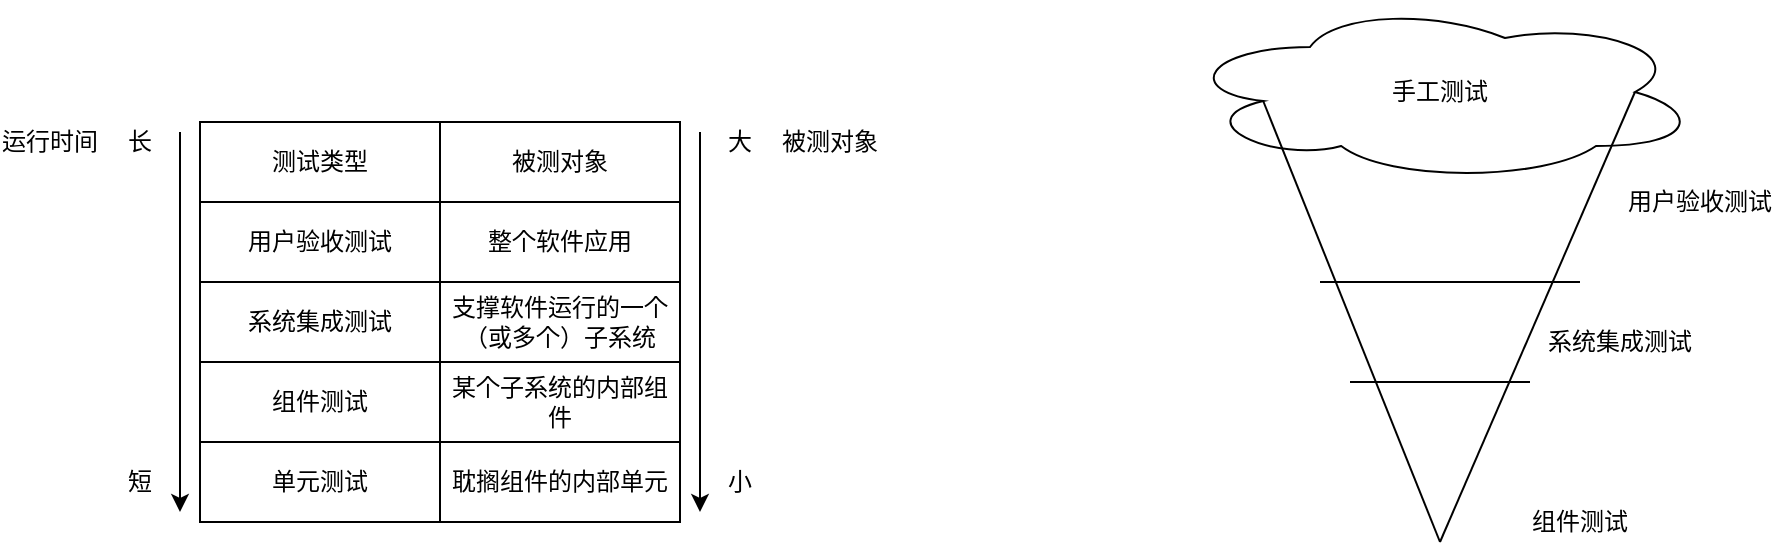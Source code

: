 <mxfile version="12.6.5" type="device"><diagram id="DmSc0aP_XH1zj6LxDaLG" name="Page-1"><mxGraphModel dx="1024" dy="592" grid="1" gridSize="10" guides="1" tooltips="1" connect="1" arrows="1" fold="1" page="1" pageScale="1" pageWidth="2339" pageHeight="3300" math="0" shadow="0"><root><mxCell id="0"/><mxCell id="1" parent="0"/><mxCell id="TMpzbZjoMbK3KCmLhVBY-4" value="测试类型" style="rounded=0;whiteSpace=wrap;html=1;" vertex="1" parent="1"><mxGeometry x="240" y="270" width="120" height="40" as="geometry"/></mxCell><mxCell id="TMpzbZjoMbK3KCmLhVBY-5" value="用户验收测试" style="rounded=0;whiteSpace=wrap;html=1;" vertex="1" parent="1"><mxGeometry x="240" y="310" width="120" height="40" as="geometry"/></mxCell><mxCell id="TMpzbZjoMbK3KCmLhVBY-6" value="系统集成测试" style="rounded=0;whiteSpace=wrap;html=1;" vertex="1" parent="1"><mxGeometry x="240" y="350" width="120" height="40" as="geometry"/></mxCell><mxCell id="TMpzbZjoMbK3KCmLhVBY-7" value="组件测试" style="rounded=0;whiteSpace=wrap;html=1;" vertex="1" parent="1"><mxGeometry x="240" y="390" width="120" height="40" as="geometry"/></mxCell><mxCell id="TMpzbZjoMbK3KCmLhVBY-8" value="单元测试" style="rounded=0;whiteSpace=wrap;html=1;" vertex="1" parent="1"><mxGeometry x="240" y="430" width="120" height="40" as="geometry"/></mxCell><mxCell id="TMpzbZjoMbK3KCmLhVBY-9" value="被测对象" style="rounded=0;whiteSpace=wrap;html=1;" vertex="1" parent="1"><mxGeometry x="360" y="270" width="120" height="40" as="geometry"/></mxCell><mxCell id="TMpzbZjoMbK3KCmLhVBY-10" value="整个软件应用" style="rounded=0;whiteSpace=wrap;html=1;" vertex="1" parent="1"><mxGeometry x="360" y="310" width="120" height="40" as="geometry"/></mxCell><mxCell id="TMpzbZjoMbK3KCmLhVBY-11" value="支撑软件运行的一个（或多个）子系统" style="rounded=0;whiteSpace=wrap;html=1;" vertex="1" parent="1"><mxGeometry x="360" y="350" width="120" height="40" as="geometry"/></mxCell><mxCell id="TMpzbZjoMbK3KCmLhVBY-12" value="某个子系统的内部组件" style="rounded=0;whiteSpace=wrap;html=1;" vertex="1" parent="1"><mxGeometry x="360" y="390" width="120" height="40" as="geometry"/></mxCell><mxCell id="TMpzbZjoMbK3KCmLhVBY-13" value="耽搁组件的内部单元" style="rounded=0;whiteSpace=wrap;html=1;" vertex="1" parent="1"><mxGeometry x="360" y="430" width="120" height="40" as="geometry"/></mxCell><mxCell id="TMpzbZjoMbK3KCmLhVBY-14" value="" style="endArrow=classic;html=1;" edge="1" parent="1"><mxGeometry width="50" height="50" relative="1" as="geometry"><mxPoint x="230" y="275" as="sourcePoint"/><mxPoint x="230" y="465" as="targetPoint"/></mxGeometry></mxCell><mxCell id="TMpzbZjoMbK3KCmLhVBY-15" value="" style="endArrow=classic;html=1;" edge="1" parent="1"><mxGeometry width="50" height="50" relative="1" as="geometry"><mxPoint x="490" y="275" as="sourcePoint"/><mxPoint x="490" y="465" as="targetPoint"/></mxGeometry></mxCell><mxCell id="TMpzbZjoMbK3KCmLhVBY-16" value="长" style="text;html=1;strokeColor=none;fillColor=none;align=center;verticalAlign=middle;whiteSpace=wrap;rounded=0;" vertex="1" parent="1"><mxGeometry x="190" y="270" width="40" height="20" as="geometry"/></mxCell><mxCell id="TMpzbZjoMbK3KCmLhVBY-17" value="短" style="text;html=1;strokeColor=none;fillColor=none;align=center;verticalAlign=middle;whiteSpace=wrap;rounded=0;" vertex="1" parent="1"><mxGeometry x="190" y="440" width="40" height="20" as="geometry"/></mxCell><mxCell id="TMpzbZjoMbK3KCmLhVBY-19" value="大" style="text;html=1;strokeColor=none;fillColor=none;align=center;verticalAlign=middle;whiteSpace=wrap;rounded=0;" vertex="1" parent="1"><mxGeometry x="490" y="270" width="40" height="20" as="geometry"/></mxCell><mxCell id="TMpzbZjoMbK3KCmLhVBY-20" value="小" style="text;html=1;strokeColor=none;fillColor=none;align=center;verticalAlign=middle;whiteSpace=wrap;rounded=0;" vertex="1" parent="1"><mxGeometry x="490" y="440" width="40" height="20" as="geometry"/></mxCell><mxCell id="TMpzbZjoMbK3KCmLhVBY-21" value="运行时间" style="text;html=1;strokeColor=none;fillColor=none;align=center;verticalAlign=middle;whiteSpace=wrap;rounded=0;" vertex="1" parent="1"><mxGeometry x="140" y="270" width="50" height="20" as="geometry"/></mxCell><mxCell id="TMpzbZjoMbK3KCmLhVBY-22" value="被测对象" style="text;html=1;strokeColor=none;fillColor=none;align=center;verticalAlign=middle;whiteSpace=wrap;rounded=0;" vertex="1" parent="1"><mxGeometry x="530" y="270" width="50" height="20" as="geometry"/></mxCell><mxCell id="TMpzbZjoMbK3KCmLhVBY-23" value="手工测试" style="ellipse;shape=cloud;whiteSpace=wrap;html=1;" vertex="1" parent="1"><mxGeometry x="730" y="210" width="260" height="90" as="geometry"/></mxCell><mxCell id="TMpzbZjoMbK3KCmLhVBY-24" value="" style="endArrow=none;html=1;entryX=0.16;entryY=0.55;entryDx=0;entryDy=0;entryPerimeter=0;" edge="1" parent="1" target="TMpzbZjoMbK3KCmLhVBY-23"><mxGeometry width="50" height="50" relative="1" as="geometry"><mxPoint x="860" y="480" as="sourcePoint"/><mxPoint x="770" y="260" as="targetPoint"/></mxGeometry></mxCell><mxCell id="TMpzbZjoMbK3KCmLhVBY-25" value="" style="endArrow=none;html=1;entryX=0.875;entryY=0.5;entryDx=0;entryDy=0;entryPerimeter=0;" edge="1" parent="1" target="TMpzbZjoMbK3KCmLhVBY-23"><mxGeometry width="50" height="50" relative="1" as="geometry"><mxPoint x="860" y="480" as="sourcePoint"/><mxPoint x="850" y="260" as="targetPoint"/></mxGeometry></mxCell><mxCell id="TMpzbZjoMbK3KCmLhVBY-26" value="" style="endArrow=none;html=1;" edge="1" parent="1"><mxGeometry width="50" height="50" relative="1" as="geometry"><mxPoint x="815" y="400" as="sourcePoint"/><mxPoint x="905" y="400" as="targetPoint"/></mxGeometry></mxCell><mxCell id="TMpzbZjoMbK3KCmLhVBY-27" value="" style="endArrow=none;html=1;" edge="1" parent="1"><mxGeometry width="50" height="50" relative="1" as="geometry"><mxPoint x="800" y="350" as="sourcePoint"/><mxPoint x="930" y="350" as="targetPoint"/></mxGeometry></mxCell><mxCell id="TMpzbZjoMbK3KCmLhVBY-28" value="组件测试" style="text;html=1;strokeColor=none;fillColor=none;align=center;verticalAlign=middle;whiteSpace=wrap;rounded=0;" vertex="1" parent="1"><mxGeometry x="900" y="460" width="60" height="20" as="geometry"/></mxCell><mxCell id="TMpzbZjoMbK3KCmLhVBY-29" value="系统集成测试" style="text;html=1;strokeColor=none;fillColor=none;align=center;verticalAlign=middle;whiteSpace=wrap;rounded=0;" vertex="1" parent="1"><mxGeometry x="910" y="370" width="80" height="20" as="geometry"/></mxCell><mxCell id="TMpzbZjoMbK3KCmLhVBY-30" value="用户验收测试" style="text;html=1;strokeColor=none;fillColor=none;align=center;verticalAlign=middle;whiteSpace=wrap;rounded=0;" vertex="1" parent="1"><mxGeometry x="950" y="300" width="80" height="20" as="geometry"/></mxCell></root></mxGraphModel></diagram></mxfile>